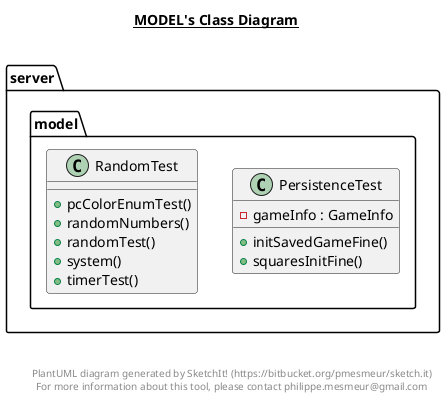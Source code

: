 @startuml

title __MODEL's Class Diagram__\n

  namespace server.model {
    class server.model.PersistenceTest {
        - gameInfo : GameInfo
        + initSavedGameFine()
        + squaresInitFine()
    }
  }
  

  namespace server.model {
    class server.model.RandomTest {
        + pcColorEnumTest()
        + randomNumbers()
        + randomTest()
        + system()
        + timerTest()
    }
  }
  



right footer


PlantUML diagram generated by SketchIt! (https://bitbucket.org/pmesmeur/sketch.it)
For more information about this tool, please contact philippe.mesmeur@gmail.com
endfooter

@enduml
